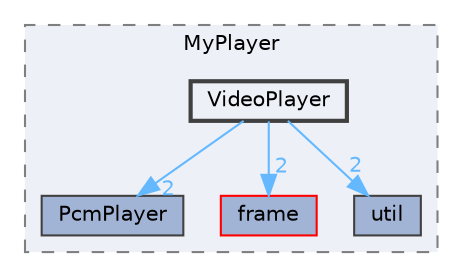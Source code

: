 digraph "VideoPlayer"
{
 // LATEX_PDF_SIZE
  bgcolor="transparent";
  edge [fontname=Helvetica,fontsize=10,labelfontname=Helvetica,labelfontsize=10];
  node [fontname=Helvetica,fontsize=10,shape=box,height=0.2,width=0.4];
  compound=true
  subgraph clusterdir_b12c950205874eb7cac8367399a55421 {
    graph [ bgcolor="#edf0f7", pencolor="grey50", label="MyPlayer", fontname=Helvetica,fontsize=10 style="filled,dashed", URL="dir_b12c950205874eb7cac8367399a55421.html",tooltip=""]
  dir_2085e91ca7fc3e94c52805be8860647a [label="PcmPlayer", fillcolor="#a2b4d6", color="grey25", style="filled", URL="dir_2085e91ca7fc3e94c52805be8860647a.html",tooltip=""];
  dir_5b4f0ac3f39cfcb6c3b247caa2266733 [label="frame", fillcolor="#a2b4d6", color="red", style="filled", URL="dir_5b4f0ac3f39cfcb6c3b247caa2266733.html",tooltip=""];
  dir_e149973d854717dc6b8288c5da85f4f9 [label="util", fillcolor="#a2b4d6", color="grey25", style="filled", URL="dir_e149973d854717dc6b8288c5da85f4f9.html",tooltip=""];
  dir_1d3af29ad6bad674b587898a65b2a100 [label="VideoPlayer", fillcolor="#edf0f7", color="grey25", style="filled,bold", URL="dir_1d3af29ad6bad674b587898a65b2a100.html",tooltip=""];
  }
  dir_1d3af29ad6bad674b587898a65b2a100->dir_2085e91ca7fc3e94c52805be8860647a [headlabel="2", labeldistance=1.5 headhref="dir_000364_000283.html" href="dir_000364_000283.html" color="steelblue1" fontcolor="steelblue1"];
  dir_1d3af29ad6bad674b587898a65b2a100->dir_5b4f0ac3f39cfcb6c3b247caa2266733 [headlabel="2", labeldistance=1.5 headhref="dir_000364_000126.html" href="dir_000364_000126.html" color="steelblue1" fontcolor="steelblue1"];
  dir_1d3af29ad6bad674b587898a65b2a100->dir_e149973d854717dc6b8288c5da85f4f9 [headlabel="2", labeldistance=1.5 headhref="dir_000364_000358.html" href="dir_000364_000358.html" color="steelblue1" fontcolor="steelblue1"];
}
